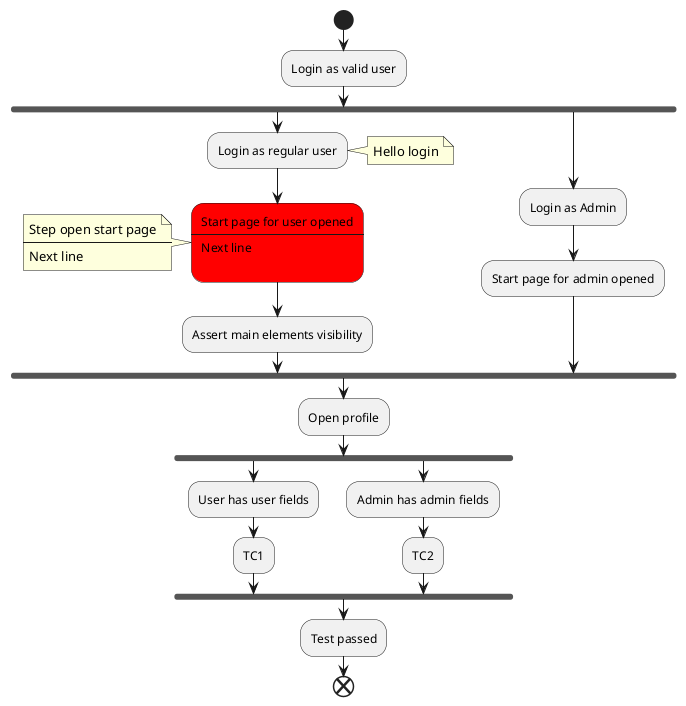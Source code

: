 @startuml
'https://plantuml.com/activity-diagram-beta

start
:Login as valid user;
fork
 :Login as regular user;
note right
 Hello login
end note
 #red:Start page for user opened
 ----
 Next line
 ;

 note left
  Step open start page
  ----
  Next line
 end note
 :Assert main elements visibility;
 fork again
 :Login as Admin;
 :Start page for admin opened;
end fork
:Open profile;

fork
:User has user fields;
:TC1;
fork again
:Admin has admin fields;
:TC2;
end fork
:Test passed;
end

@enduml
